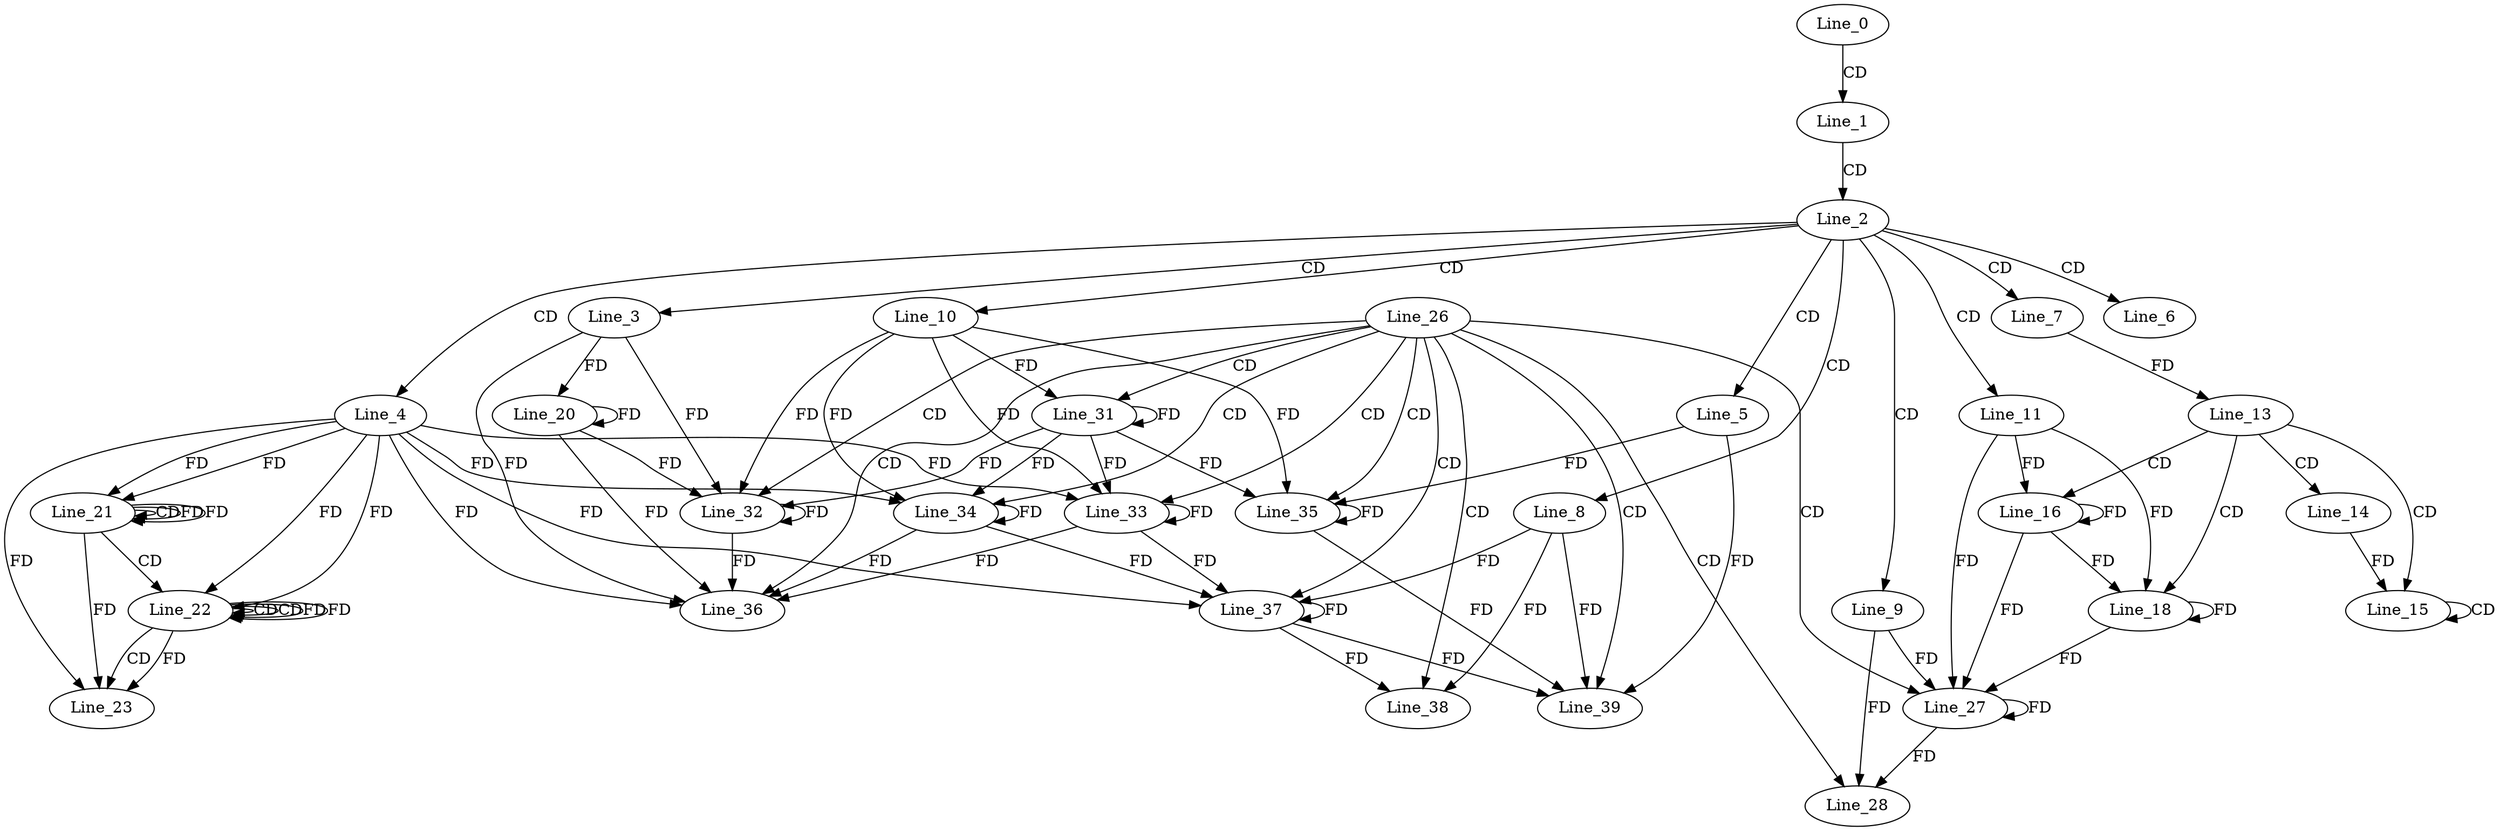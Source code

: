digraph G {
  Line_0;
  Line_1;
  Line_2;
  Line_3;
  Line_4;
  Line_5;
  Line_6;
  Line_7;
  Line_8;
  Line_9;
  Line_10;
  Line_11;
  Line_13;
  Line_14;
  Line_15;
  Line_15;
  Line_16;
  Line_18;
  Line_20;
  Line_21;
  Line_21;
  Line_21;
  Line_22;
  Line_22;
  Line_22;
  Line_23;
  Line_26;
  Line_27;
  Line_27;
  Line_28;
  Line_31;
  Line_32;
  Line_32;
  Line_32;
  Line_33;
  Line_33;
  Line_34;
  Line_34;
  Line_35;
  Line_35;
  Line_35;
  Line_36;
  Line_37;
  Line_37;
  Line_38;
  Line_39;
  Line_0 -> Line_1 [ label="CD" ];
  Line_1 -> Line_2 [ label="CD" ];
  Line_2 -> Line_3 [ label="CD" ];
  Line_2 -> Line_4 [ label="CD" ];
  Line_2 -> Line_5 [ label="CD" ];
  Line_2 -> Line_6 [ label="CD" ];
  Line_2 -> Line_7 [ label="CD" ];
  Line_2 -> Line_8 [ label="CD" ];
  Line_2 -> Line_9 [ label="CD" ];
  Line_2 -> Line_10 [ label="CD" ];
  Line_2 -> Line_11 [ label="CD" ];
  Line_7 -> Line_13 [ label="FD" ];
  Line_13 -> Line_14 [ label="CD" ];
  Line_13 -> Line_15 [ label="CD" ];
  Line_15 -> Line_15 [ label="CD" ];
  Line_14 -> Line_15 [ label="FD" ];
  Line_13 -> Line_16 [ label="CD" ];
  Line_11 -> Line_16 [ label="FD" ];
  Line_16 -> Line_16 [ label="FD" ];
  Line_13 -> Line_18 [ label="CD" ];
  Line_11 -> Line_18 [ label="FD" ];
  Line_16 -> Line_18 [ label="FD" ];
  Line_18 -> Line_18 [ label="FD" ];
  Line_3 -> Line_20 [ label="FD" ];
  Line_20 -> Line_20 [ label="FD" ];
  Line_4 -> Line_21 [ label="FD" ];
  Line_21 -> Line_21 [ label="CD" ];
  Line_21 -> Line_21 [ label="FD" ];
  Line_4 -> Line_21 [ label="FD" ];
  Line_21 -> Line_22 [ label="CD" ];
  Line_22 -> Line_22 [ label="CD" ];
  Line_4 -> Line_22 [ label="FD" ];
  Line_22 -> Line_22 [ label="CD" ];
  Line_22 -> Line_22 [ label="FD" ];
  Line_4 -> Line_22 [ label="FD" ];
  Line_22 -> Line_23 [ label="CD" ];
  Line_21 -> Line_23 [ label="FD" ];
  Line_4 -> Line_23 [ label="FD" ];
  Line_22 -> Line_23 [ label="FD" ];
  Line_26 -> Line_27 [ label="CD" ];
  Line_27 -> Line_27 [ label="FD" ];
  Line_9 -> Line_27 [ label="FD" ];
  Line_11 -> Line_27 [ label="FD" ];
  Line_16 -> Line_27 [ label="FD" ];
  Line_18 -> Line_27 [ label="FD" ];
  Line_26 -> Line_28 [ label="CD" ];
  Line_27 -> Line_28 [ label="FD" ];
  Line_9 -> Line_28 [ label="FD" ];
  Line_26 -> Line_31 [ label="CD" ];
  Line_31 -> Line_31 [ label="FD" ];
  Line_10 -> Line_31 [ label="FD" ];
  Line_26 -> Line_32 [ label="CD" ];
  Line_32 -> Line_32 [ label="FD" ];
  Line_3 -> Line_32 [ label="FD" ];
  Line_20 -> Line_32 [ label="FD" ];
  Line_31 -> Line_32 [ label="FD" ];
  Line_10 -> Line_32 [ label="FD" ];
  Line_26 -> Line_33 [ label="CD" ];
  Line_33 -> Line_33 [ label="FD" ];
  Line_4 -> Line_33 [ label="FD" ];
  Line_31 -> Line_33 [ label="FD" ];
  Line_10 -> Line_33 [ label="FD" ];
  Line_26 -> Line_34 [ label="CD" ];
  Line_34 -> Line_34 [ label="FD" ];
  Line_4 -> Line_34 [ label="FD" ];
  Line_31 -> Line_34 [ label="FD" ];
  Line_10 -> Line_34 [ label="FD" ];
  Line_26 -> Line_35 [ label="CD" ];
  Line_35 -> Line_35 [ label="FD" ];
  Line_5 -> Line_35 [ label="FD" ];
  Line_31 -> Line_35 [ label="FD" ];
  Line_10 -> Line_35 [ label="FD" ];
  Line_26 -> Line_36 [ label="CD" ];
  Line_32 -> Line_36 [ label="FD" ];
  Line_3 -> Line_36 [ label="FD" ];
  Line_20 -> Line_36 [ label="FD" ];
  Line_33 -> Line_36 [ label="FD" ];
  Line_4 -> Line_36 [ label="FD" ];
  Line_34 -> Line_36 [ label="FD" ];
  Line_26 -> Line_37 [ label="CD" ];
  Line_37 -> Line_37 [ label="FD" ];
  Line_8 -> Line_37 [ label="FD" ];
  Line_33 -> Line_37 [ label="FD" ];
  Line_4 -> Line_37 [ label="FD" ];
  Line_34 -> Line_37 [ label="FD" ];
  Line_26 -> Line_38 [ label="CD" ];
  Line_37 -> Line_38 [ label="FD" ];
  Line_8 -> Line_38 [ label="FD" ];
  Line_26 -> Line_39 [ label="CD" ];
  Line_37 -> Line_39 [ label="FD" ];
  Line_8 -> Line_39 [ label="FD" ];
  Line_35 -> Line_39 [ label="FD" ];
  Line_5 -> Line_39 [ label="FD" ];
  Line_21 -> Line_21 [ label="FD" ];
  Line_22 -> Line_22 [ label="FD" ];
}
